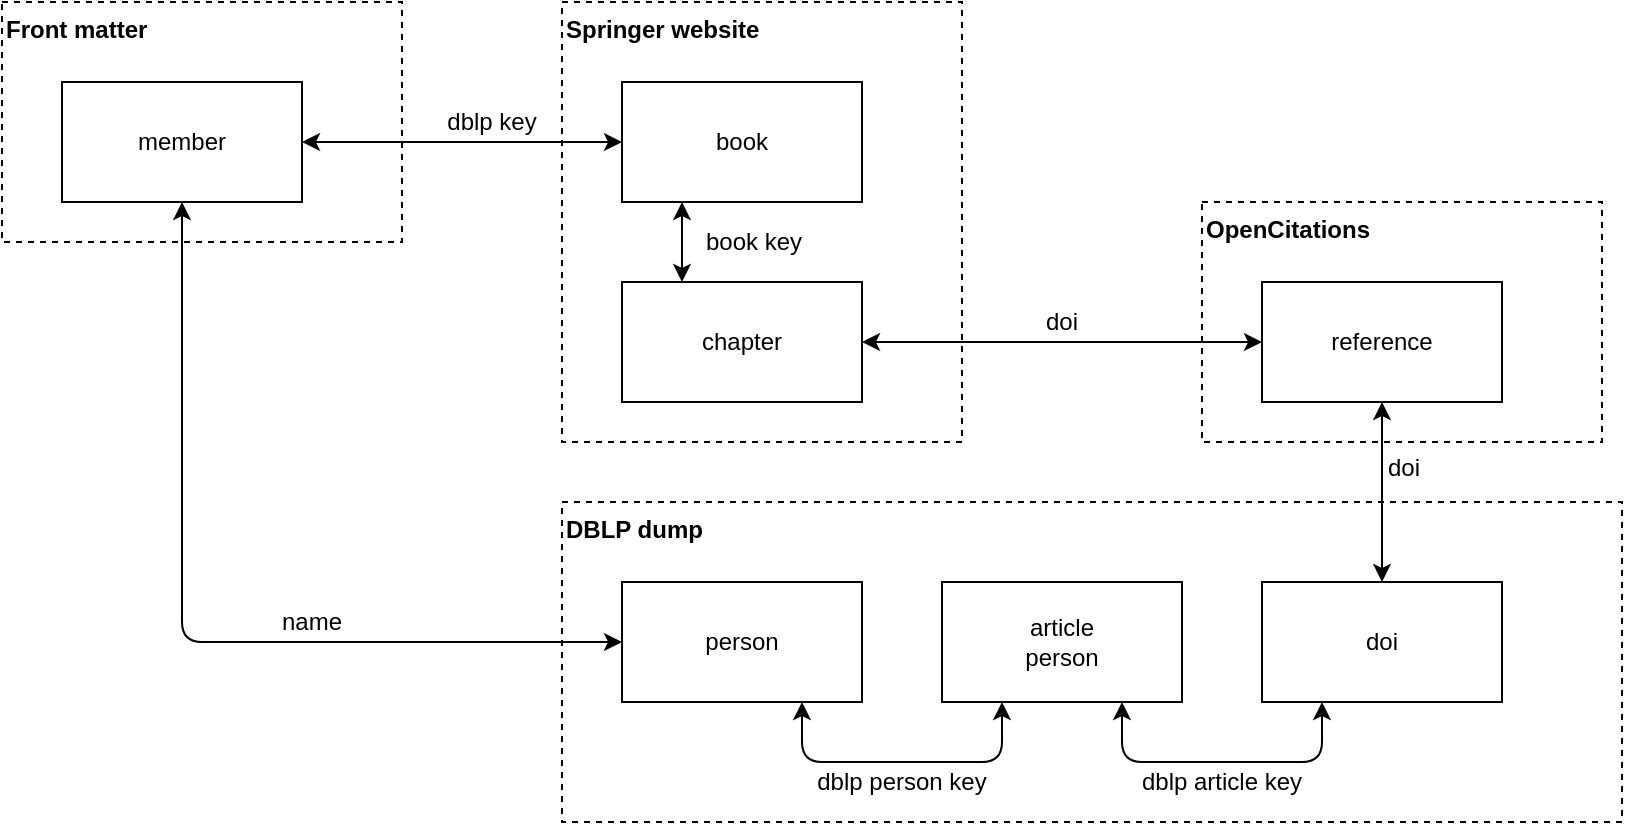 <mxfile>
    <diagram id="WfDa9CEmzFsQenRABmy3" name="Page-1">
        <mxGraphModel dx="1621" dy="590" grid="1" gridSize="10" guides="1" tooltips="1" connect="1" arrows="1" fold="1" page="1" pageScale="1" pageWidth="850" pageHeight="1100" math="0" shadow="0">
            <root>
                <mxCell id="0"/>
                <mxCell id="1" parent="0"/>
                <mxCell id="37" value="" style="group" vertex="1" connectable="0" parent="1">
                    <mxGeometry x="280" y="200" width="200" height="220" as="geometry"/>
                </mxCell>
                <mxCell id="15" value="Springer website" style="rounded=0;whiteSpace=wrap;html=1;dashed=1;align=left;verticalAlign=top;fontStyle=1" vertex="1" parent="37">
                    <mxGeometry width="200" height="220" as="geometry"/>
                </mxCell>
                <mxCell id="16" value="chapter" style="rounded=0;whiteSpace=wrap;html=1;" vertex="1" parent="37">
                    <mxGeometry x="30" y="140" width="120" height="60" as="geometry"/>
                </mxCell>
                <mxCell id="18" value="book" style="rounded=0;whiteSpace=wrap;html=1;" vertex="1" parent="37">
                    <mxGeometry x="30" y="40" width="120" height="60" as="geometry"/>
                </mxCell>
                <mxCell id="19" value="" style="endArrow=classic;startArrow=classic;html=1;entryX=0.25;entryY=1;entryDx=0;entryDy=0;exitX=0.25;exitY=0;exitDx=0;exitDy=0;" edge="1" parent="37" source="16" target="18">
                    <mxGeometry width="50" height="50" as="geometry">
                        <mxPoint x="350" y="240" as="sourcePoint"/>
                        <mxPoint x="400" y="190" as="targetPoint"/>
                    </mxGeometry>
                </mxCell>
                <mxCell id="21" value="book key" style="text;html=1;strokeColor=none;fillColor=none;align=left;verticalAlign=middle;whiteSpace=wrap;rounded=0;dashed=1;" vertex="1" parent="37">
                    <mxGeometry x="70" y="110" width="110" height="20" as="geometry"/>
                </mxCell>
                <mxCell id="29" value="" style="group" vertex="1" connectable="0" parent="1">
                    <mxGeometry y="200" width="200" height="120" as="geometry"/>
                </mxCell>
                <mxCell id="23" value="Front matter" style="rounded=0;whiteSpace=wrap;html=1;dashed=1;align=left;verticalAlign=top;fontStyle=1" vertex="1" parent="29">
                    <mxGeometry width="200" height="120" as="geometry"/>
                </mxCell>
                <mxCell id="24" value="member" style="rounded=0;whiteSpace=wrap;html=1;" vertex="1" parent="29">
                    <mxGeometry x="30" y="40" width="120" height="60" as="geometry"/>
                </mxCell>
                <mxCell id="26" value="dblp key" style="text;html=1;strokeColor=none;fillColor=none;align=center;verticalAlign=middle;whiteSpace=wrap;rounded=0;dashed=1;" vertex="1" parent="1">
                    <mxGeometry x="190" y="250" width="110" height="20" as="geometry"/>
                </mxCell>
                <mxCell id="28" value="name" style="text;html=1;strokeColor=none;fillColor=none;align=center;verticalAlign=middle;whiteSpace=wrap;rounded=0;dashed=1;" vertex="1" parent="1">
                    <mxGeometry x="100" y="500" width="110" height="20" as="geometry"/>
                </mxCell>
                <mxCell id="32" value="doi" style="text;html=1;strokeColor=none;fillColor=none;align=center;verticalAlign=middle;whiteSpace=wrap;rounded=0;dashed=1;" vertex="1" parent="1">
                    <mxGeometry x="475" y="350" width="110" height="20" as="geometry"/>
                </mxCell>
                <mxCell id="25" value="" style="endArrow=classic;startArrow=classic;html=1;entryX=0;entryY=0.5;entryDx=0;entryDy=0;exitX=1;exitY=0.5;exitDx=0;exitDy=0;" edge="1" parent="1" source="24" target="18">
                    <mxGeometry width="50" height="50" relative="1" as="geometry">
                        <mxPoint x="160" y="280" as="sourcePoint"/>
                        <mxPoint x="370" y="280" as="targetPoint"/>
                    </mxGeometry>
                </mxCell>
                <mxCell id="3" value="DBLP dump" style="rounded=0;whiteSpace=wrap;html=1;dashed=1;align=left;verticalAlign=top;fontStyle=1" parent="1" vertex="1">
                    <mxGeometry x="280" y="450" width="530" height="160" as="geometry"/>
                </mxCell>
                <mxCell id="2" value="article&lt;br&gt;person" style="rounded=0;whiteSpace=wrap;html=1;" parent="1" vertex="1">
                    <mxGeometry x="470" y="490" width="120" height="60" as="geometry"/>
                </mxCell>
                <mxCell id="4" value="doi" style="rounded=0;whiteSpace=wrap;html=1;" parent="1" vertex="1">
                    <mxGeometry x="630" y="490" width="120" height="60" as="geometry"/>
                </mxCell>
                <mxCell id="5" value="person" style="rounded=0;whiteSpace=wrap;html=1;" parent="1" vertex="1">
                    <mxGeometry x="310" y="490" width="120" height="60" as="geometry"/>
                </mxCell>
                <mxCell id="6" value="" style="endArrow=classic;startArrow=classic;html=1;entryX=0.75;entryY=1;entryDx=0;entryDy=0;exitX=0.25;exitY=1;exitDx=0;exitDy=0;" parent="1" source="2" target="5" edge="1">
                    <mxGeometry x="560" y="480" width="50" height="50" as="geometry">
                        <mxPoint x="910" y="720" as="sourcePoint"/>
                        <mxPoint x="960" y="670" as="targetPoint"/>
                        <Array as="points">
                            <mxPoint x="500" y="580"/>
                            <mxPoint x="400" y="580"/>
                        </Array>
                    </mxGeometry>
                </mxCell>
                <mxCell id="7" value="" style="endArrow=classic;startArrow=classic;html=1;exitX=0.25;exitY=1;exitDx=0;exitDy=0;entryX=0.75;entryY=1;entryDx=0;entryDy=0;" parent="1" source="4" target="2" edge="1">
                    <mxGeometry x="560" y="480" width="50" height="50" as="geometry">
                        <mxPoint x="630" y="630" as="sourcePoint"/>
                        <mxPoint x="620" y="680" as="targetPoint"/>
                        <Array as="points">
                            <mxPoint x="660" y="580"/>
                            <mxPoint x="560" y="580"/>
                        </Array>
                    </mxGeometry>
                </mxCell>
                <mxCell id="8" value="dblp article key" style="text;html=1;strokeColor=none;fillColor=none;align=center;verticalAlign=middle;whiteSpace=wrap;rounded=0;dashed=1;" parent="1" vertex="1">
                    <mxGeometry x="560" y="580" width="100" height="20" as="geometry"/>
                </mxCell>
                <mxCell id="9" value="dblp person key" style="text;html=1;strokeColor=none;fillColor=none;align=center;verticalAlign=middle;whiteSpace=wrap;rounded=0;dashed=1;" parent="1" vertex="1">
                    <mxGeometry x="400" y="580" width="100" height="20" as="geometry"/>
                </mxCell>
                <mxCell id="39" value="" style="group" vertex="1" connectable="0" parent="1">
                    <mxGeometry x="600" y="300" width="200" height="120" as="geometry"/>
                </mxCell>
                <mxCell id="10" value="OpenCitations" style="rounded=0;whiteSpace=wrap;html=1;dashed=1;align=left;verticalAlign=top;fontStyle=1" parent="39" vertex="1">
                    <mxGeometry width="200" height="120" as="geometry"/>
                </mxCell>
                <mxCell id="11" value="reference" style="rounded=0;whiteSpace=wrap;html=1;" parent="39" vertex="1">
                    <mxGeometry x="30" y="40" width="120" height="60" as="geometry"/>
                </mxCell>
                <mxCell id="33" value="" style="endArrow=classic;startArrow=classic;html=1;exitX=0.5;exitY=1;exitDx=0;exitDy=0;entryX=0.5;entryY=0;entryDx=0;entryDy=0;" edge="1" parent="1" source="11" target="4">
                    <mxGeometry width="50" height="50" relative="1" as="geometry">
                        <mxPoint x="500" y="290" as="sourcePoint"/>
                        <mxPoint x="645" y="290" as="targetPoint"/>
                    </mxGeometry>
                </mxCell>
                <mxCell id="27" value="" style="endArrow=classic;startArrow=classic;html=1;entryX=0;entryY=0.5;entryDx=0;entryDy=0;exitX=0.5;exitY=1;exitDx=0;exitDy=0;" edge="1" parent="1" source="24" target="5">
                    <mxGeometry width="50" height="50" relative="1" as="geometry">
                        <mxPoint x="755" y="290" as="sourcePoint"/>
                        <mxPoint x="370" y="480" as="targetPoint"/>
                        <Array as="points">
                            <mxPoint x="90" y="520"/>
                        </Array>
                    </mxGeometry>
                </mxCell>
                <mxCell id="40" value="doi" style="text;html=1;strokeColor=none;fillColor=none;align=left;verticalAlign=middle;whiteSpace=wrap;rounded=0;dashed=1;" vertex="1" parent="1">
                    <mxGeometry x="691" y="423" width="110" height="20" as="geometry"/>
                </mxCell>
                <mxCell id="31" value="" style="endArrow=classic;startArrow=classic;html=1;exitX=1;exitY=0.5;exitDx=0;exitDy=0;entryX=0;entryY=0.5;entryDx=0;entryDy=0;" edge="1" parent="1" source="16" target="11">
                    <mxGeometry width="50" height="50" relative="1" as="geometry">
                        <mxPoint x="650" y="370" as="sourcePoint"/>
                        <mxPoint x="860" y="370" as="targetPoint"/>
                    </mxGeometry>
                </mxCell>
            </root>
        </mxGraphModel>
    </diagram>
</mxfile>